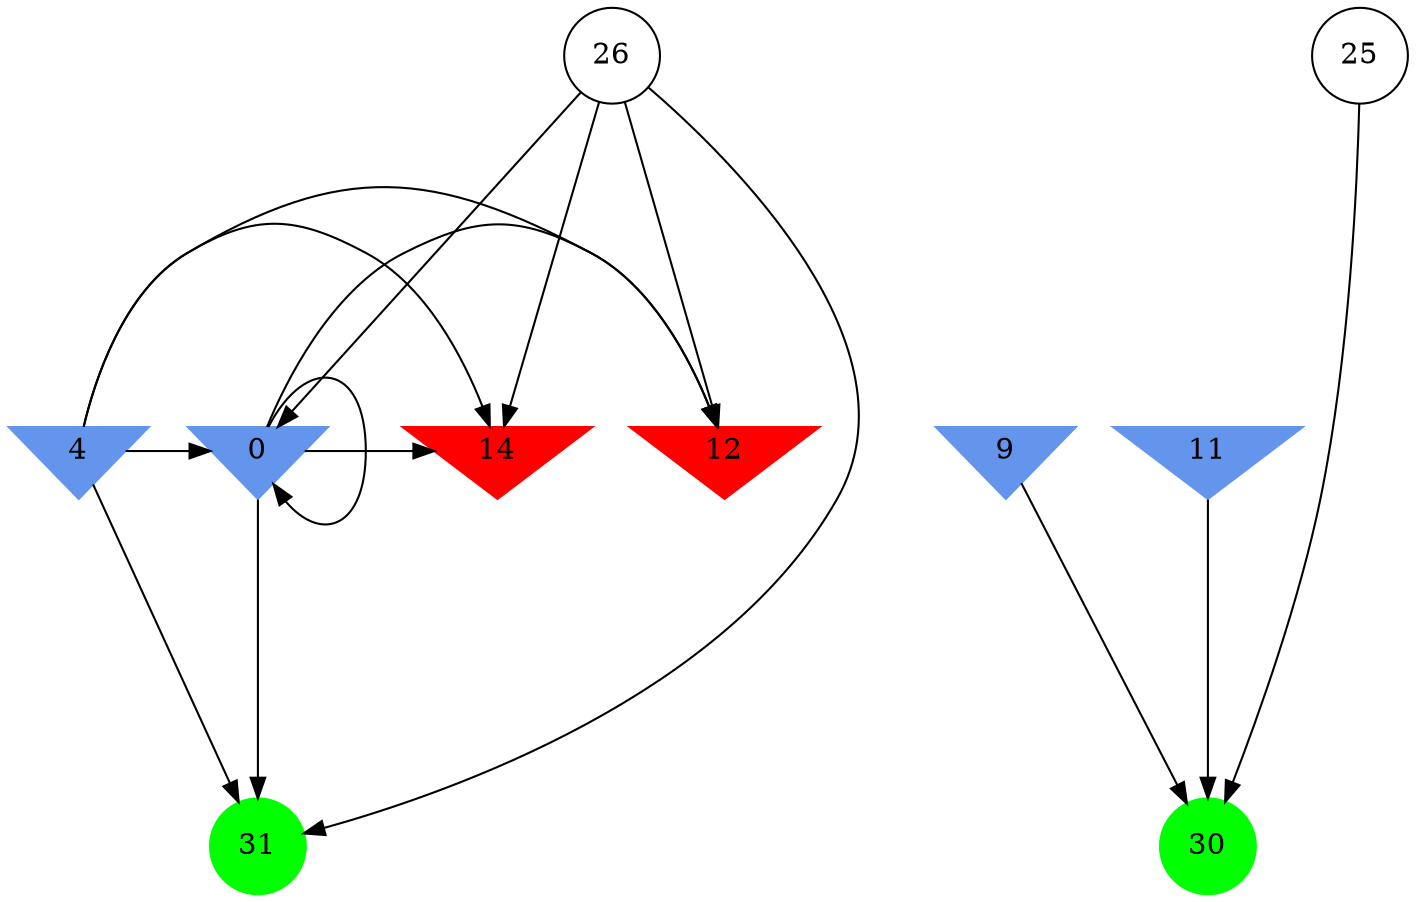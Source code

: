 digraph brain {
	ranksep=2.0;
	0 [shape=invtriangle,style=filled,color=cornflowerblue];
	4 [shape=invtriangle,style=filled,color=cornflowerblue];
	9 [shape=invtriangle,style=filled,color=cornflowerblue];
	11 [shape=invtriangle,style=filled,color=cornflowerblue];
	12 [shape=invtriangle,style=filled,color=red];
	14 [shape=invtriangle,style=filled,color=red];
	25 [shape=circle,color=black];
	26 [shape=circle,color=black];
	30 [shape=circle,style=filled,color=green];
	31 [shape=circle,style=filled,color=green];
	26	->	0;
	26	->	14;
	26	->	12;
	26	->	31;
	4	->	0;
	4	->	14;
	4	->	12;
	4	->	31;
	0	->	0;
	0	->	14;
	0	->	12;
	0	->	31;
	9	->	30;
	25	->	30;
	11	->	30;
	{ rank=same; 0; 4; 9; 11; 12; 14; }
	{ rank=same; 25; 26; }
	{ rank=same; 30; 31; }
}
